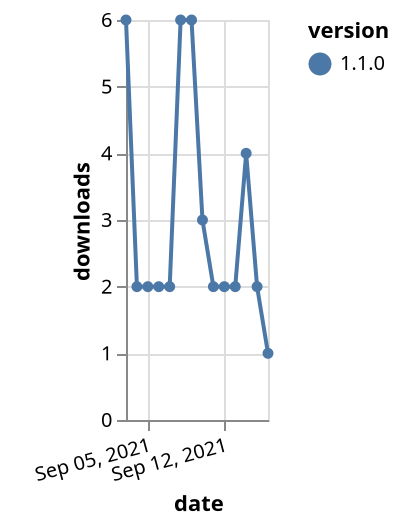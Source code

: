 {"$schema": "https://vega.github.io/schema/vega-lite/v5.json", "description": "A simple bar chart with embedded data.", "data": {"values": [{"date": "2021-09-03", "total": 257, "delta": 6, "version": "1.1.0"}, {"date": "2021-09-04", "total": 259, "delta": 2, "version": "1.1.0"}, {"date": "2021-09-05", "total": 261, "delta": 2, "version": "1.1.0"}, {"date": "2021-09-06", "total": 263, "delta": 2, "version": "1.1.0"}, {"date": "2021-09-07", "total": 265, "delta": 2, "version": "1.1.0"}, {"date": "2021-09-08", "total": 271, "delta": 6, "version": "1.1.0"}, {"date": "2021-09-09", "total": 277, "delta": 6, "version": "1.1.0"}, {"date": "2021-09-10", "total": 280, "delta": 3, "version": "1.1.0"}, {"date": "2021-09-11", "total": 282, "delta": 2, "version": "1.1.0"}, {"date": "2021-09-12", "total": 284, "delta": 2, "version": "1.1.0"}, {"date": "2021-09-13", "total": 286, "delta": 2, "version": "1.1.0"}, {"date": "2021-09-14", "total": 290, "delta": 4, "version": "1.1.0"}, {"date": "2021-09-15", "total": 292, "delta": 2, "version": "1.1.0"}, {"date": "2021-09-16", "total": 293, "delta": 1, "version": "1.1.0"}]}, "width": "container", "mark": {"type": "line", "point": {"filled": true}}, "encoding": {"x": {"field": "date", "type": "temporal", "timeUnit": "yearmonthdate", "title": "date", "axis": {"labelAngle": -15}}, "y": {"field": "delta", "type": "quantitative", "title": "downloads"}, "color": {"field": "version", "type": "nominal"}, "tooltip": {"field": "delta"}}}